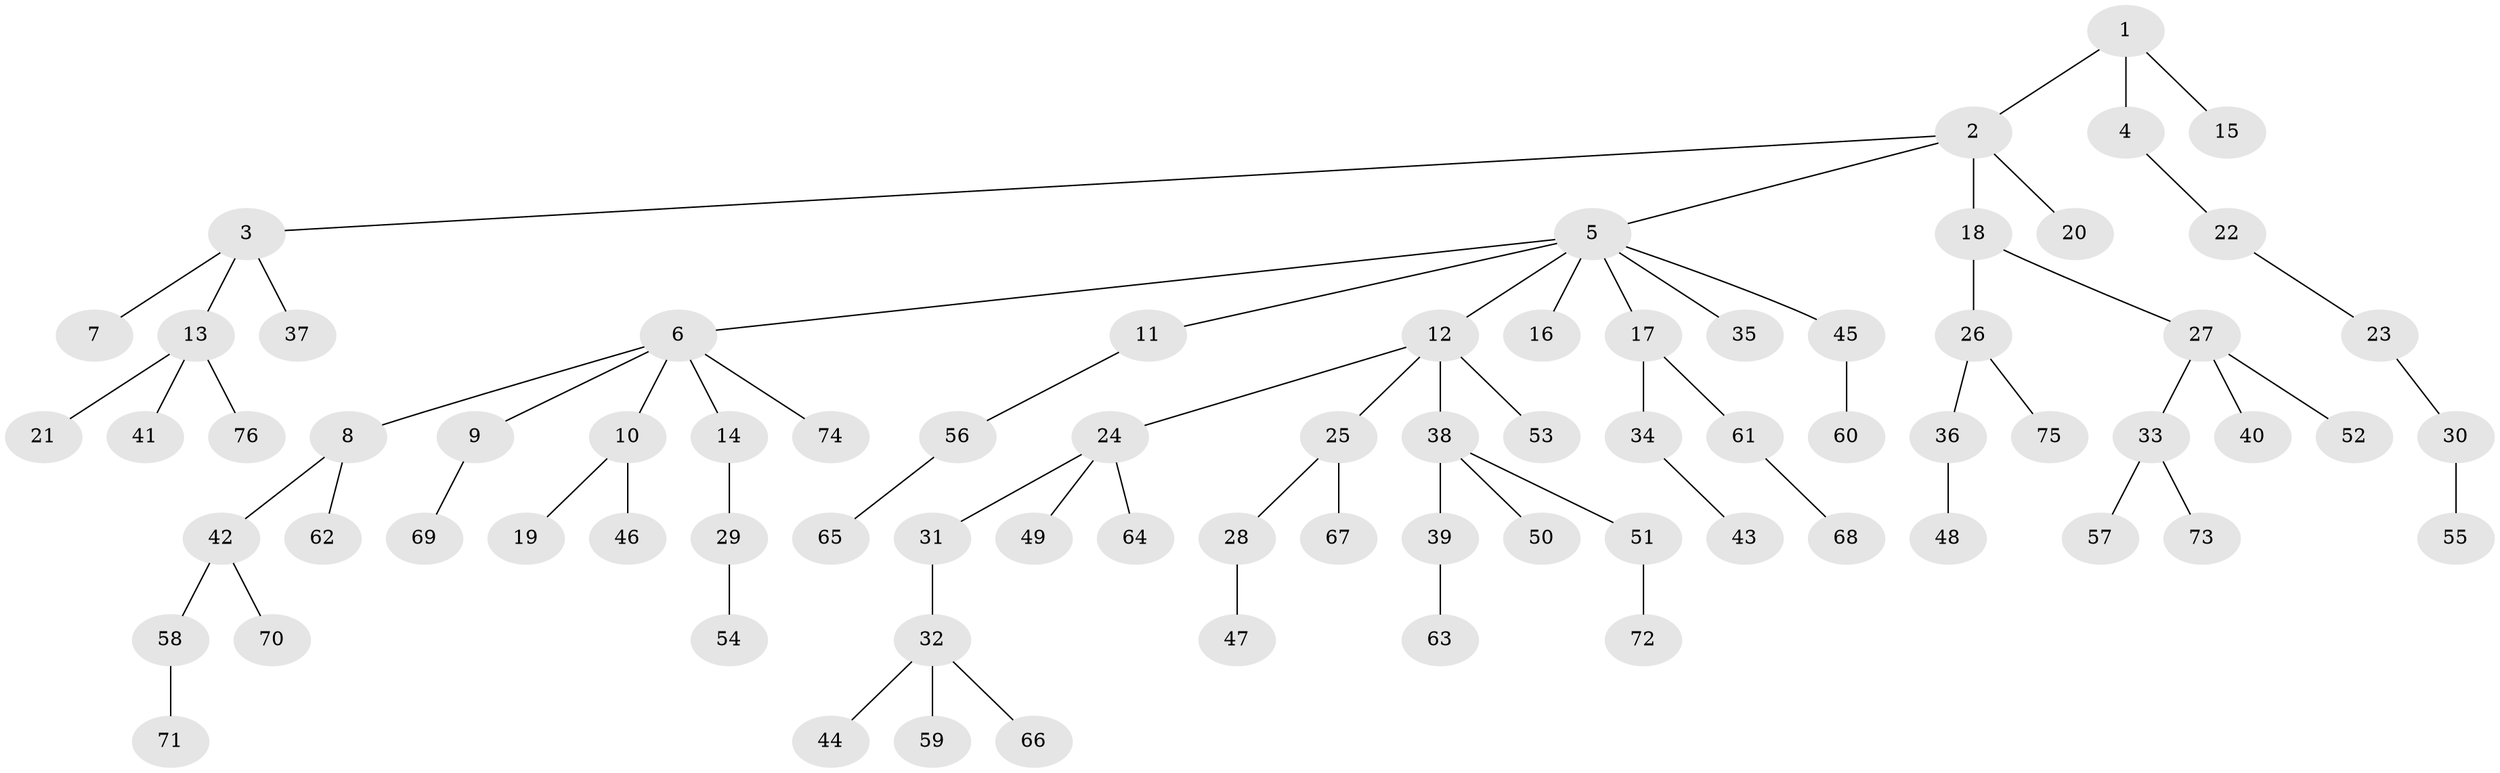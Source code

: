 // coarse degree distribution, {2: 0.24074074074074073, 4: 0.05555555555555555, 3: 0.18518518518518517, 1: 0.48148148148148145, 7: 0.018518518518518517, 5: 0.018518518518518517}
// Generated by graph-tools (version 1.1) at 2025/37/03/04/25 23:37:22]
// undirected, 76 vertices, 75 edges
graph export_dot {
  node [color=gray90,style=filled];
  1;
  2;
  3;
  4;
  5;
  6;
  7;
  8;
  9;
  10;
  11;
  12;
  13;
  14;
  15;
  16;
  17;
  18;
  19;
  20;
  21;
  22;
  23;
  24;
  25;
  26;
  27;
  28;
  29;
  30;
  31;
  32;
  33;
  34;
  35;
  36;
  37;
  38;
  39;
  40;
  41;
  42;
  43;
  44;
  45;
  46;
  47;
  48;
  49;
  50;
  51;
  52;
  53;
  54;
  55;
  56;
  57;
  58;
  59;
  60;
  61;
  62;
  63;
  64;
  65;
  66;
  67;
  68;
  69;
  70;
  71;
  72;
  73;
  74;
  75;
  76;
  1 -- 2;
  1 -- 4;
  1 -- 15;
  2 -- 3;
  2 -- 5;
  2 -- 18;
  2 -- 20;
  3 -- 7;
  3 -- 13;
  3 -- 37;
  4 -- 22;
  5 -- 6;
  5 -- 11;
  5 -- 12;
  5 -- 16;
  5 -- 17;
  5 -- 35;
  5 -- 45;
  6 -- 8;
  6 -- 9;
  6 -- 10;
  6 -- 14;
  6 -- 74;
  8 -- 42;
  8 -- 62;
  9 -- 69;
  10 -- 19;
  10 -- 46;
  11 -- 56;
  12 -- 24;
  12 -- 25;
  12 -- 38;
  12 -- 53;
  13 -- 21;
  13 -- 41;
  13 -- 76;
  14 -- 29;
  17 -- 34;
  17 -- 61;
  18 -- 26;
  18 -- 27;
  22 -- 23;
  23 -- 30;
  24 -- 31;
  24 -- 49;
  24 -- 64;
  25 -- 28;
  25 -- 67;
  26 -- 36;
  26 -- 75;
  27 -- 33;
  27 -- 40;
  27 -- 52;
  28 -- 47;
  29 -- 54;
  30 -- 55;
  31 -- 32;
  32 -- 44;
  32 -- 59;
  32 -- 66;
  33 -- 57;
  33 -- 73;
  34 -- 43;
  36 -- 48;
  38 -- 39;
  38 -- 50;
  38 -- 51;
  39 -- 63;
  42 -- 58;
  42 -- 70;
  45 -- 60;
  51 -- 72;
  56 -- 65;
  58 -- 71;
  61 -- 68;
}
